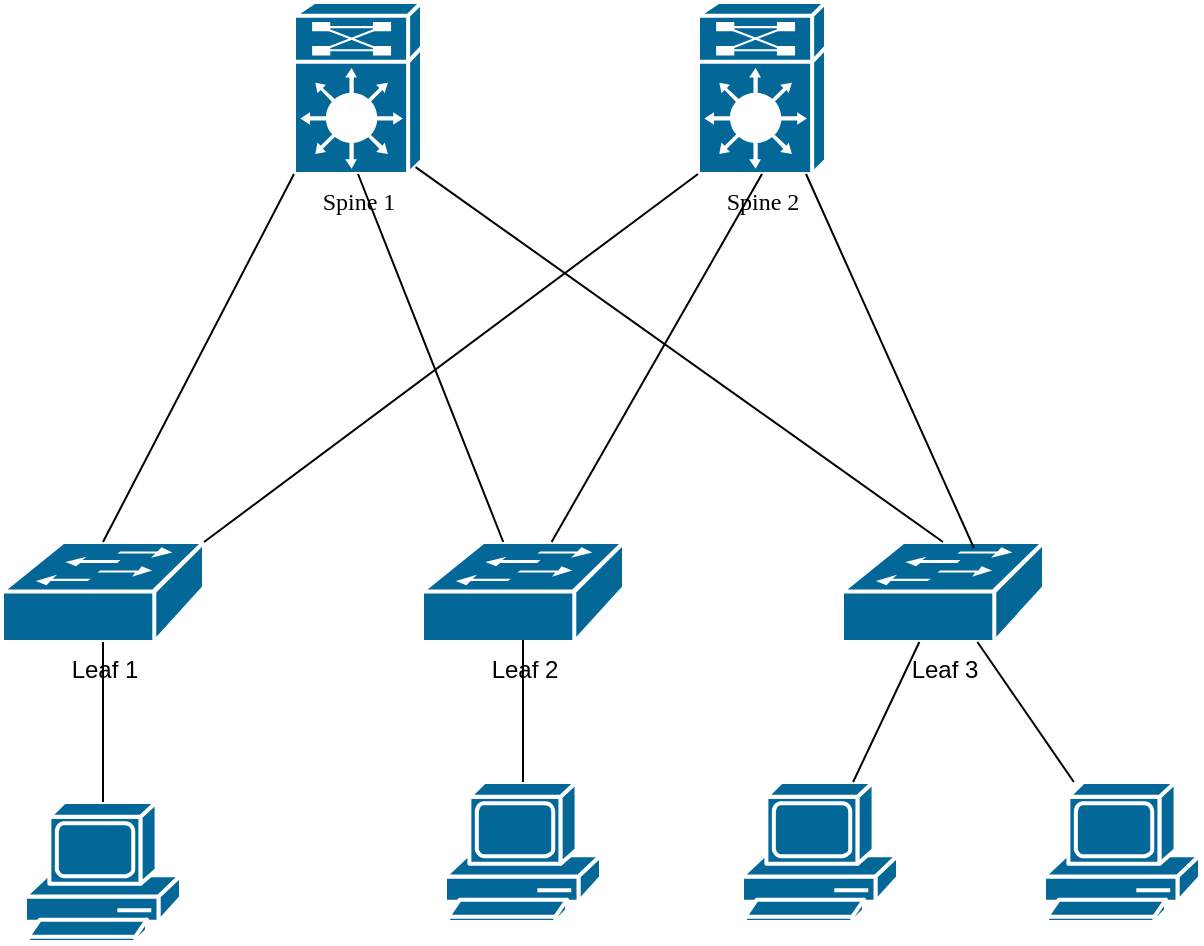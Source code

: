 <mxfile version="20.4.1" type="github">
  <diagram name="Page-1" id="c37626ed-c26b-45fb-9056-f9ebc6bb27b6">
    <mxGraphModel dx="1186" dy="713" grid="1" gridSize="10" guides="1" tooltips="1" connect="1" arrows="1" fold="1" page="1" pageScale="1" pageWidth="1100" pageHeight="850" background="none" math="0" shadow="0">
      <root>
        <mxCell id="0" />
        <mxCell id="1" parent="0" />
        <mxCell id="1c7a67bf8fd3230f-1" value="Spine 1" style="shape=mxgraph.cisco.misc.route_switch_processor;html=1;dashed=0;fillColor=#036897;strokeColor=#ffffff;strokeWidth=2;verticalLabelPosition=bottom;verticalAlign=top;rounded=0;shadow=0;comic=0;fontFamily=Verdana;fontSize=12;" parent="1" vertex="1">
          <mxGeometry x="356" y="300" width="64" height="86" as="geometry" />
        </mxCell>
        <mxCell id="1c7a67bf8fd3230f-2" value="Spine 2" style="shape=mxgraph.cisco.misc.route_switch_processor;html=1;dashed=0;fillColor=#036897;strokeColor=#ffffff;strokeWidth=2;verticalLabelPosition=bottom;verticalAlign=top;rounded=0;shadow=0;comic=0;fontFamily=Verdana;fontSize=12;" parent="1" vertex="1">
          <mxGeometry x="558" y="300" width="64" height="86" as="geometry" />
        </mxCell>
        <mxCell id="r4_3W9p4BKCUyTpib6Uq-3" value="Leaf 1" style="shape=mxgraph.cisco.switches.workgroup_switch;sketch=0;html=1;pointerEvents=1;dashed=0;fillColor=#036897;strokeColor=#ffffff;strokeWidth=2;verticalLabelPosition=bottom;verticalAlign=top;align=center;outlineConnect=0;" parent="1" vertex="1">
          <mxGeometry x="210" y="570" width="101" height="50" as="geometry" />
        </mxCell>
        <mxCell id="r4_3W9p4BKCUyTpib6Uq-4" value="Leaf 2" style="shape=mxgraph.cisco.switches.workgroup_switch;sketch=0;html=1;pointerEvents=1;dashed=0;fillColor=#036897;strokeColor=#ffffff;strokeWidth=2;verticalLabelPosition=bottom;verticalAlign=top;align=center;outlineConnect=0;" parent="1" vertex="1">
          <mxGeometry x="420" y="570" width="101" height="50" as="geometry" />
        </mxCell>
        <mxCell id="r4_3W9p4BKCUyTpib6Uq-5" value="Leaf 3" style="shape=mxgraph.cisco.switches.workgroup_switch;sketch=0;html=1;pointerEvents=1;dashed=0;fillColor=#036897;strokeColor=#ffffff;strokeWidth=2;verticalLabelPosition=bottom;verticalAlign=top;align=center;outlineConnect=0;" parent="1" vertex="1">
          <mxGeometry x="630" y="570" width="101" height="50" as="geometry" />
        </mxCell>
        <mxCell id="r4_3W9p4BKCUyTpib6Uq-9" value="" style="endArrow=none;html=1;rounded=0;entryX=0;entryY=1;entryDx=0;entryDy=0;entryPerimeter=0;exitX=0.5;exitY=0;exitDx=0;exitDy=0;exitPerimeter=0;" parent="1" source="r4_3W9p4BKCUyTpib6Uq-3" target="1c7a67bf8fd3230f-1" edge="1">
          <mxGeometry width="50" height="50" relative="1" as="geometry">
            <mxPoint x="580" y="570" as="sourcePoint" />
            <mxPoint x="630" y="520" as="targetPoint" />
          </mxGeometry>
        </mxCell>
        <mxCell id="r4_3W9p4BKCUyTpib6Uq-10" value="" style="endArrow=none;html=1;rounded=0;entryX=0.5;entryY=1;entryDx=0;entryDy=0;entryPerimeter=0;" parent="1" source="r4_3W9p4BKCUyTpib6Uq-4" target="1c7a67bf8fd3230f-2" edge="1">
          <mxGeometry width="50" height="50" relative="1" as="geometry">
            <mxPoint x="340" y="560" as="sourcePoint" />
            <mxPoint x="370" y="396" as="targetPoint" />
          </mxGeometry>
        </mxCell>
        <mxCell id="r4_3W9p4BKCUyTpib6Uq-11" value="" style="endArrow=none;html=1;rounded=0;entryX=0.5;entryY=1;entryDx=0;entryDy=0;entryPerimeter=0;" parent="1" source="r4_3W9p4BKCUyTpib6Uq-4" target="1c7a67bf8fd3230f-1" edge="1">
          <mxGeometry width="50" height="50" relative="1" as="geometry">
            <mxPoint x="270.5" y="590" as="sourcePoint" />
            <mxPoint x="380" y="406" as="targetPoint" />
          </mxGeometry>
        </mxCell>
        <mxCell id="r4_3W9p4BKCUyTpib6Uq-12" value="" style="endArrow=none;html=1;rounded=0;entryX=0.95;entryY=0.96;entryDx=0;entryDy=0;entryPerimeter=0;exitX=0.5;exitY=0;exitDx=0;exitDy=0;exitPerimeter=0;" parent="1" source="r4_3W9p4BKCUyTpib6Uq-5" target="1c7a67bf8fd3230f-1" edge="1">
          <mxGeometry width="50" height="50" relative="1" as="geometry">
            <mxPoint x="280.5" y="600" as="sourcePoint" />
            <mxPoint x="390" y="416" as="targetPoint" />
          </mxGeometry>
        </mxCell>
        <mxCell id="r4_3W9p4BKCUyTpib6Uq-13" value="" style="endArrow=none;html=1;rounded=0;entryX=0.844;entryY=1;entryDx=0;entryDy=0;entryPerimeter=0;exitX=0.653;exitY=0.06;exitDx=0;exitDy=0;exitPerimeter=0;" parent="1" source="r4_3W9p4BKCUyTpib6Uq-5" target="1c7a67bf8fd3230f-2" edge="1">
          <mxGeometry width="50" height="50" relative="1" as="geometry">
            <mxPoint x="290.5" y="610" as="sourcePoint" />
            <mxPoint x="400" y="426" as="targetPoint" />
          </mxGeometry>
        </mxCell>
        <mxCell id="r4_3W9p4BKCUyTpib6Uq-14" value="" style="endArrow=none;html=1;rounded=0;entryX=0;entryY=1;entryDx=0;entryDy=0;entryPerimeter=0;exitX=1;exitY=0;exitDx=0;exitDy=0;exitPerimeter=0;" parent="1" source="r4_3W9p4BKCUyTpib6Uq-3" target="1c7a67bf8fd3230f-2" edge="1">
          <mxGeometry width="50" height="50" relative="1" as="geometry">
            <mxPoint x="300.5" y="620" as="sourcePoint" />
            <mxPoint x="410" y="436" as="targetPoint" />
          </mxGeometry>
        </mxCell>
        <mxCell id="FWNQOSI2nXPtpdJuQZdf-10" value="" style="shape=mxgraph.cisco.computers_and_peripherals.pc;sketch=0;html=1;pointerEvents=1;dashed=0;fillColor=#036897;strokeColor=#ffffff;strokeWidth=2;verticalLabelPosition=bottom;verticalAlign=top;align=center;outlineConnect=0;" parent="1" vertex="1">
          <mxGeometry x="431.5" y="690" width="78" height="70" as="geometry" />
        </mxCell>
        <mxCell id="FWNQOSI2nXPtpdJuQZdf-12" value="" style="shape=mxgraph.cisco.computers_and_peripherals.pc;sketch=0;html=1;pointerEvents=1;dashed=0;fillColor=#036897;strokeColor=#ffffff;strokeWidth=2;verticalLabelPosition=bottom;verticalAlign=top;align=center;outlineConnect=0;" parent="1" vertex="1">
          <mxGeometry x="580" y="690" width="78" height="70" as="geometry" />
        </mxCell>
        <mxCell id="FWNQOSI2nXPtpdJuQZdf-13" value="" style="endArrow=none;html=1;rounded=0;entryX=0.5;entryY=0.98;entryDx=0;entryDy=0;entryPerimeter=0;" parent="1" source="FWNQOSI2nXPtpdJuQZdf-10" target="r4_3W9p4BKCUyTpib6Uq-4" edge="1">
          <mxGeometry width="50" height="50" relative="1" as="geometry">
            <mxPoint x="260.5" y="580" as="sourcePoint" />
            <mxPoint x="370" y="396" as="targetPoint" />
          </mxGeometry>
        </mxCell>
        <mxCell id="FWNQOSI2nXPtpdJuQZdf-14" value="" style="endArrow=none;html=1;rounded=0;" parent="1" source="FWNQOSI2nXPtpdJuQZdf-12" target="r4_3W9p4BKCUyTpib6Uq-5" edge="1">
          <mxGeometry width="50" height="50" relative="1" as="geometry">
            <mxPoint x="488.203" y="700" as="sourcePoint" />
            <mxPoint x="480.5" y="629" as="targetPoint" />
          </mxGeometry>
        </mxCell>
        <mxCell id="53phc8xTNDFlw5sm6c88-1" value="" style="shape=mxgraph.cisco.computers_and_peripherals.pc;sketch=0;html=1;pointerEvents=1;dashed=0;fillColor=#036897;strokeColor=#ffffff;strokeWidth=2;verticalLabelPosition=bottom;verticalAlign=top;align=center;outlineConnect=0;" vertex="1" parent="1">
          <mxGeometry x="221.5" y="700" width="78" height="70" as="geometry" />
        </mxCell>
        <mxCell id="53phc8xTNDFlw5sm6c88-2" value="" style="endArrow=none;html=1;rounded=0;" edge="1" parent="1" source="53phc8xTNDFlw5sm6c88-1" target="r4_3W9p4BKCUyTpib6Uq-3">
          <mxGeometry width="50" height="50" relative="1" as="geometry">
            <mxPoint x="480.5" y="700" as="sourcePoint" />
            <mxPoint x="480.5" y="629" as="targetPoint" />
          </mxGeometry>
        </mxCell>
        <mxCell id="53phc8xTNDFlw5sm6c88-3" value="" style="shape=mxgraph.cisco.computers_and_peripherals.pc;sketch=0;html=1;pointerEvents=1;dashed=0;fillColor=#036897;strokeColor=#ffffff;strokeWidth=2;verticalLabelPosition=bottom;verticalAlign=top;align=center;outlineConnect=0;" vertex="1" parent="1">
          <mxGeometry x="731" y="690" width="78" height="70" as="geometry" />
        </mxCell>
        <mxCell id="53phc8xTNDFlw5sm6c88-4" value="" style="endArrow=none;html=1;rounded=0;" edge="1" parent="1" source="53phc8xTNDFlw5sm6c88-3" target="r4_3W9p4BKCUyTpib6Uq-5">
          <mxGeometry width="50" height="50" relative="1" as="geometry">
            <mxPoint x="660.173" y="700" as="sourcePoint" />
            <mxPoint x="682.519" y="630" as="targetPoint" />
          </mxGeometry>
        </mxCell>
      </root>
    </mxGraphModel>
  </diagram>
</mxfile>
